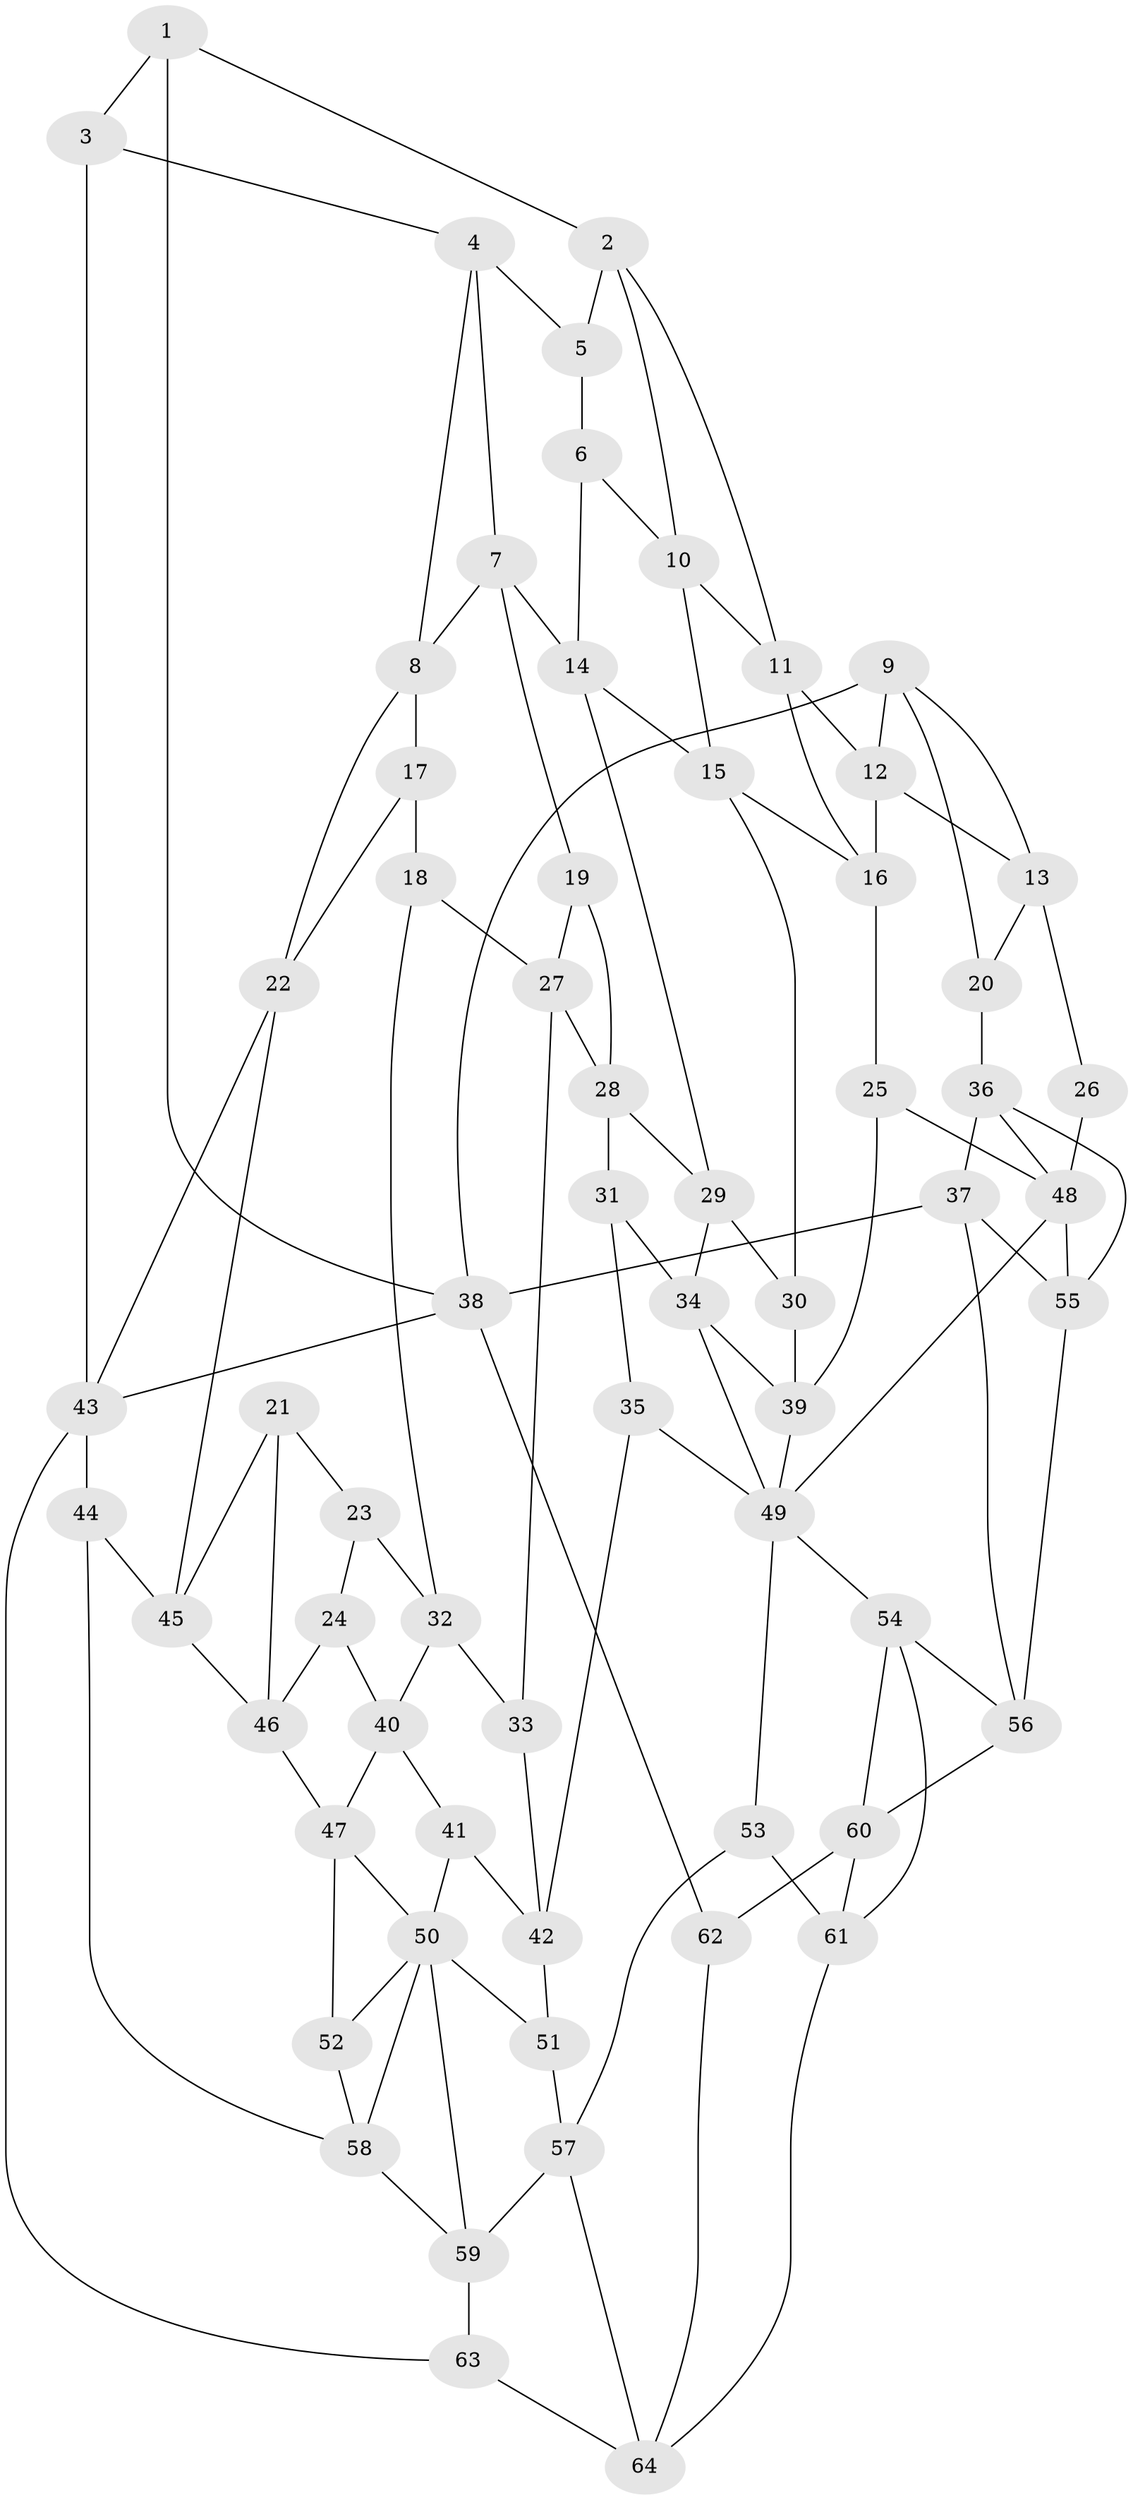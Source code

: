 // original degree distribution, {3: 0.0234375, 5: 0.5234375, 4: 0.2265625, 6: 0.2265625}
// Generated by graph-tools (version 1.1) at 2025/50/03/09/25 03:50:59]
// undirected, 64 vertices, 119 edges
graph export_dot {
graph [start="1"]
  node [color=gray90,style=filled];
  1;
  2;
  3;
  4;
  5;
  6;
  7;
  8;
  9;
  10;
  11;
  12;
  13;
  14;
  15;
  16;
  17;
  18;
  19;
  20;
  21;
  22;
  23;
  24;
  25;
  26;
  27;
  28;
  29;
  30;
  31;
  32;
  33;
  34;
  35;
  36;
  37;
  38;
  39;
  40;
  41;
  42;
  43;
  44;
  45;
  46;
  47;
  48;
  49;
  50;
  51;
  52;
  53;
  54;
  55;
  56;
  57;
  58;
  59;
  60;
  61;
  62;
  63;
  64;
  1 -- 2 [weight=1.0];
  1 -- 3 [weight=1.0];
  1 -- 38 [weight=1.0];
  2 -- 5 [weight=1.0];
  2 -- 10 [weight=1.0];
  2 -- 11 [weight=1.0];
  3 -- 4 [weight=1.0];
  3 -- 43 [weight=1.0];
  4 -- 5 [weight=1.0];
  4 -- 7 [weight=1.0];
  4 -- 8 [weight=1.0];
  5 -- 6 [weight=1.0];
  6 -- 10 [weight=1.0];
  6 -- 14 [weight=1.0];
  7 -- 8 [weight=1.0];
  7 -- 14 [weight=1.0];
  7 -- 19 [weight=1.0];
  8 -- 17 [weight=1.0];
  8 -- 22 [weight=1.0];
  9 -- 12 [weight=1.0];
  9 -- 13 [weight=1.0];
  9 -- 20 [weight=1.0];
  9 -- 38 [weight=1.0];
  10 -- 11 [weight=1.0];
  10 -- 15 [weight=1.0];
  11 -- 12 [weight=1.0];
  11 -- 16 [weight=1.0];
  12 -- 13 [weight=1.0];
  12 -- 16 [weight=1.0];
  13 -- 20 [weight=1.0];
  13 -- 26 [weight=1.0];
  14 -- 15 [weight=1.0];
  14 -- 29 [weight=1.0];
  15 -- 16 [weight=1.0];
  15 -- 30 [weight=1.0];
  16 -- 25 [weight=1.0];
  17 -- 18 [weight=1.0];
  17 -- 22 [weight=1.0];
  18 -- 27 [weight=1.0];
  18 -- 32 [weight=1.0];
  19 -- 27 [weight=1.0];
  19 -- 28 [weight=1.0];
  20 -- 36 [weight=1.0];
  21 -- 23 [weight=1.0];
  21 -- 45 [weight=1.0];
  21 -- 46 [weight=1.0];
  22 -- 43 [weight=1.0];
  22 -- 45 [weight=1.0];
  23 -- 24 [weight=1.0];
  23 -- 32 [weight=1.0];
  24 -- 40 [weight=1.0];
  24 -- 46 [weight=1.0];
  25 -- 39 [weight=1.0];
  25 -- 48 [weight=1.0];
  26 -- 48 [weight=2.0];
  27 -- 28 [weight=1.0];
  27 -- 33 [weight=1.0];
  28 -- 29 [weight=1.0];
  28 -- 31 [weight=1.0];
  29 -- 30 [weight=1.0];
  29 -- 34 [weight=1.0];
  30 -- 39 [weight=1.0];
  31 -- 34 [weight=1.0];
  31 -- 35 [weight=1.0];
  32 -- 33 [weight=1.0];
  32 -- 40 [weight=1.0];
  33 -- 42 [weight=1.0];
  34 -- 39 [weight=1.0];
  34 -- 49 [weight=1.0];
  35 -- 42 [weight=2.0];
  35 -- 49 [weight=1.0];
  36 -- 37 [weight=1.0];
  36 -- 48 [weight=1.0];
  36 -- 55 [weight=1.0];
  37 -- 38 [weight=1.0];
  37 -- 55 [weight=1.0];
  37 -- 56 [weight=1.0];
  38 -- 43 [weight=2.0];
  38 -- 62 [weight=1.0];
  39 -- 49 [weight=1.0];
  40 -- 41 [weight=1.0];
  40 -- 47 [weight=1.0];
  41 -- 42 [weight=2.0];
  41 -- 50 [weight=1.0];
  42 -- 51 [weight=1.0];
  43 -- 44 [weight=1.0];
  43 -- 63 [weight=1.0];
  44 -- 45 [weight=1.0];
  44 -- 58 [weight=1.0];
  45 -- 46 [weight=1.0];
  46 -- 47 [weight=1.0];
  47 -- 50 [weight=1.0];
  47 -- 52 [weight=1.0];
  48 -- 49 [weight=1.0];
  48 -- 55 [weight=1.0];
  49 -- 53 [weight=1.0];
  49 -- 54 [weight=1.0];
  50 -- 51 [weight=1.0];
  50 -- 52 [weight=1.0];
  50 -- 58 [weight=1.0];
  50 -- 59 [weight=1.0];
  51 -- 57 [weight=1.0];
  52 -- 58 [weight=1.0];
  53 -- 57 [weight=1.0];
  53 -- 61 [weight=1.0];
  54 -- 56 [weight=1.0];
  54 -- 60 [weight=1.0];
  54 -- 61 [weight=1.0];
  55 -- 56 [weight=1.0];
  56 -- 60 [weight=1.0];
  57 -- 59 [weight=1.0];
  57 -- 64 [weight=1.0];
  58 -- 59 [weight=1.0];
  59 -- 63 [weight=1.0];
  60 -- 61 [weight=1.0];
  60 -- 62 [weight=1.0];
  61 -- 64 [weight=1.0];
  62 -- 64 [weight=1.0];
  63 -- 64 [weight=1.0];
}
